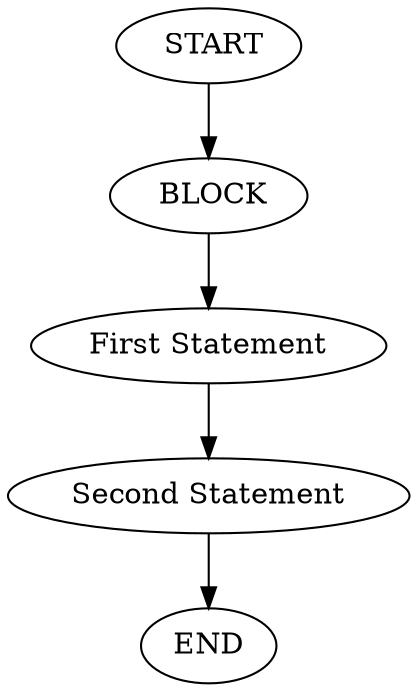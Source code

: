 digraph testGraph {
2[label=" START"]
5[label="BLOCK:5"]
2 -> 5[color=black]
5[label=" BLOCK"]
10[label="First Statement"]
11[label="Second Statement"]
5 -> 10
10 -> 11
3[label="END"]
11 -> 3[color=black]
}
